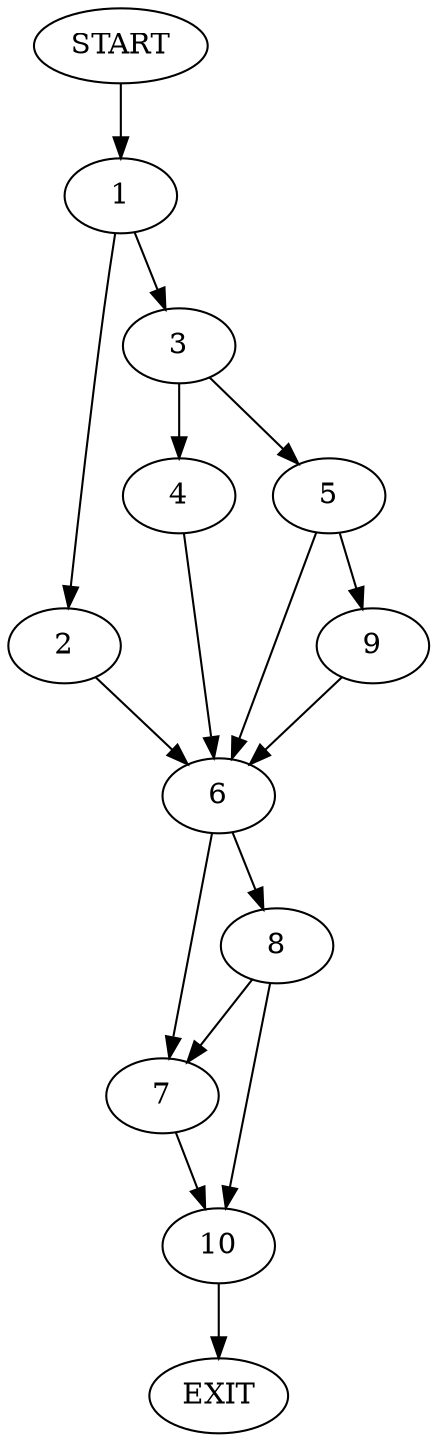 digraph {
0 [label="START"]
11 [label="EXIT"]
0 -> 1
1 -> 2
1 -> 3
3 -> 4
3 -> 5
2 -> 6
6 -> 7
6 -> 8
5 -> 9
5 -> 6
4 -> 6
9 -> 6
8 -> 10
8 -> 7
7 -> 10
10 -> 11
}
